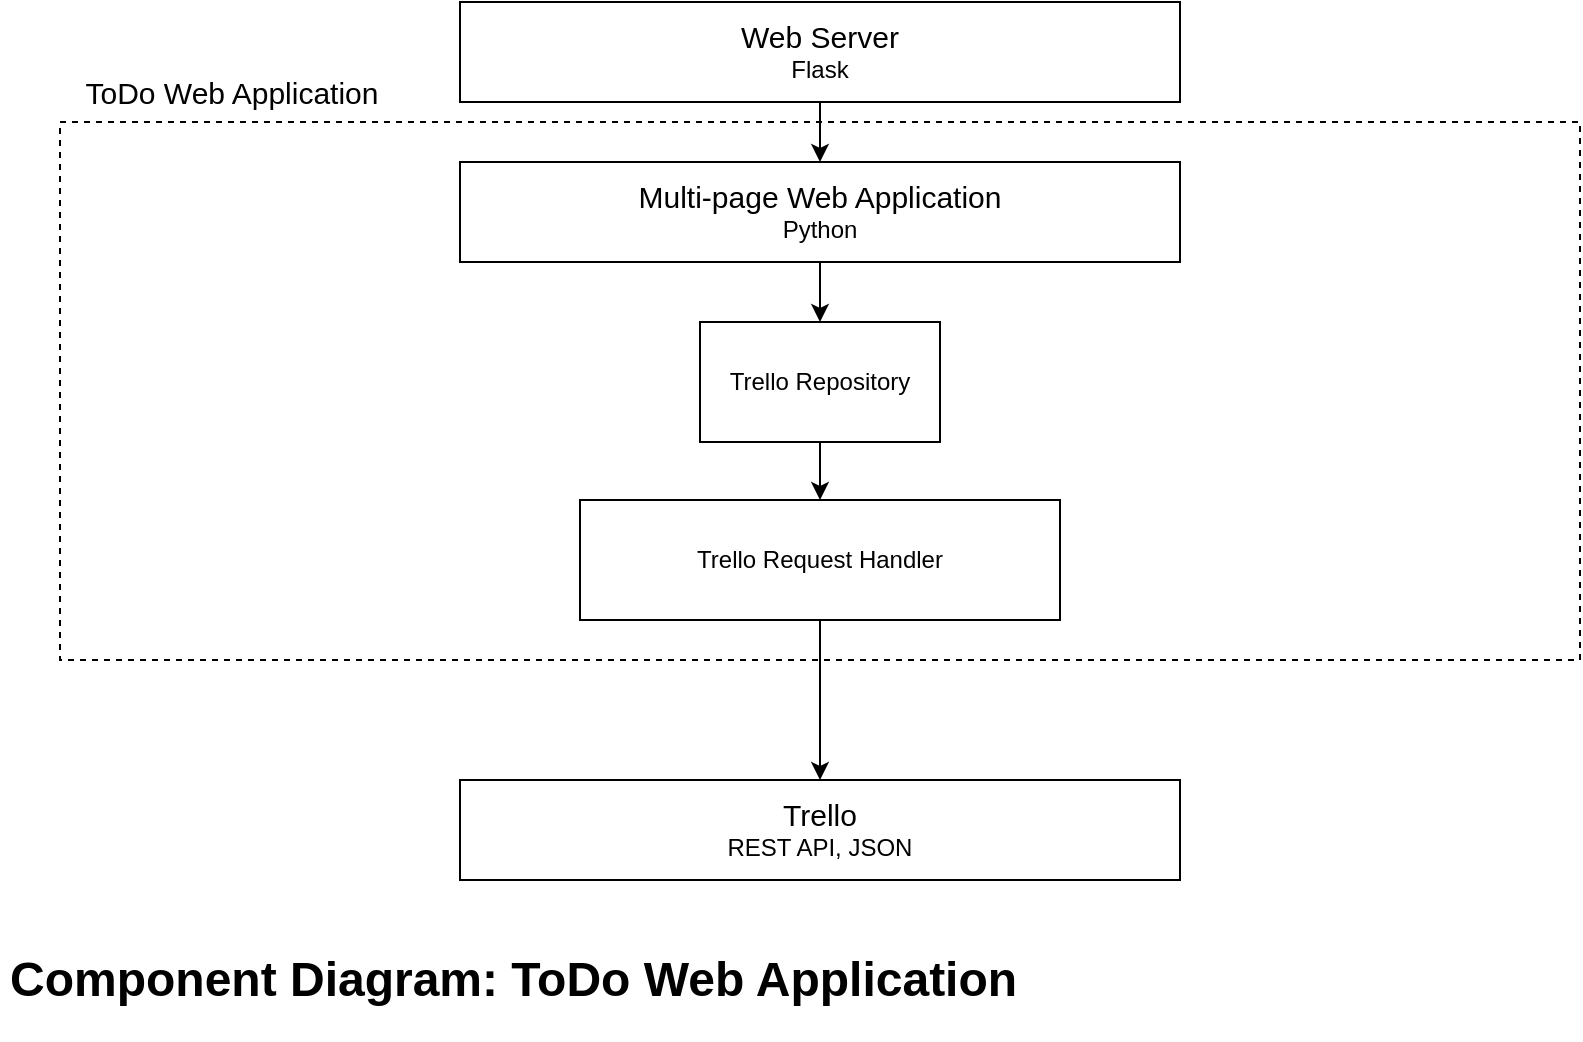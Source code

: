 <mxfile version="15.5.0" type="github">
  <diagram id="UARD5lfIkczkwRzNJLXB" name="Page-1">
    <mxGraphModel dx="864" dy="1756" grid="1" gridSize="10" guides="1" tooltips="1" connect="1" arrows="1" fold="1" page="1" pageScale="1" pageWidth="827" pageHeight="1169" math="0" shadow="0">
      <root>
        <mxCell id="0" />
        <mxCell id="1" parent="0" />
        <mxCell id="zSYbzivvnAXnJtvJsFFF-5" value="" style="rounded=0;whiteSpace=wrap;html=1;dashed=1;" parent="1" vertex="1">
          <mxGeometry x="40" y="21" width="760" height="269" as="geometry" />
        </mxCell>
        <mxCell id="zSYbzivvnAXnJtvJsFFF-16" value="" style="edgeStyle=orthogonalEdgeStyle;rounded=0;orthogonalLoop=1;jettySize=auto;html=1;fontSize=15;" parent="1" source="zSYbzivvnAXnJtvJsFFF-3" target="zSYbzivvnAXnJtvJsFFF-15" edge="1">
          <mxGeometry relative="1" as="geometry" />
        </mxCell>
        <mxCell id="zSYbzivvnAXnJtvJsFFF-3" value="Trello Request Handler" style="rounded=0;whiteSpace=wrap;html=1;" parent="1" vertex="1">
          <mxGeometry x="300" y="210" width="240" height="60" as="geometry" />
        </mxCell>
        <mxCell id="zSYbzivvnAXnJtvJsFFF-6" value="&lt;h1&gt;Component Diagram: ToDo Web Application&lt;/h1&gt;" style="text;html=1;strokeColor=none;fillColor=none;spacing=5;spacingTop=-20;whiteSpace=wrap;overflow=hidden;rounded=0;dashed=1;" parent="1" vertex="1">
          <mxGeometry x="10" y="430" width="560" height="50" as="geometry" />
        </mxCell>
        <mxCell id="VHPxu2DGKvhJzw0kS8_n-1" value="" style="edgeStyle=orthogonalEdgeStyle;rounded=0;orthogonalLoop=1;jettySize=auto;html=1;fontSize=15;" edge="1" parent="1" source="zSYbzivvnAXnJtvJsFFF-9" target="zSYbzivvnAXnJtvJsFFF-13">
          <mxGeometry relative="1" as="geometry" />
        </mxCell>
        <mxCell id="zSYbzivvnAXnJtvJsFFF-9" value="&lt;font style=&quot;font-size: 15px&quot;&gt;Multi-page Web Application&lt;/font&gt;&lt;br&gt;Python" style="rounded=0;whiteSpace=wrap;html=1;" parent="1" vertex="1">
          <mxGeometry x="240" y="41" width="360" height="50" as="geometry" />
        </mxCell>
        <mxCell id="zSYbzivvnAXnJtvJsFFF-11" style="edgeStyle=orthogonalEdgeStyle;rounded=0;orthogonalLoop=1;jettySize=auto;html=1;exitX=0.5;exitY=1;exitDx=0;exitDy=0;fontSize=15;" parent="1" source="zSYbzivvnAXnJtvJsFFF-10" target="zSYbzivvnAXnJtvJsFFF-9" edge="1">
          <mxGeometry relative="1" as="geometry" />
        </mxCell>
        <mxCell id="zSYbzivvnAXnJtvJsFFF-10" value="&lt;font style=&quot;font-size: 15px&quot;&gt;Web Server&lt;/font&gt;&lt;br&gt;Flask" style="rounded=0;whiteSpace=wrap;html=1;" parent="1" vertex="1">
          <mxGeometry x="240" y="-39" width="360" height="50" as="geometry" />
        </mxCell>
        <mxCell id="zSYbzivvnAXnJtvJsFFF-14" style="edgeStyle=orthogonalEdgeStyle;rounded=0;orthogonalLoop=1;jettySize=auto;html=1;exitX=0.5;exitY=1;exitDx=0;exitDy=0;entryX=0.5;entryY=0;entryDx=0;entryDy=0;fontSize=15;" parent="1" source="zSYbzivvnAXnJtvJsFFF-13" target="zSYbzivvnAXnJtvJsFFF-3" edge="1">
          <mxGeometry relative="1" as="geometry" />
        </mxCell>
        <mxCell id="zSYbzivvnAXnJtvJsFFF-13" value="Trello Repository" style="rounded=0;whiteSpace=wrap;html=1;" parent="1" vertex="1">
          <mxGeometry x="360" y="121" width="120" height="60" as="geometry" />
        </mxCell>
        <mxCell id="zSYbzivvnAXnJtvJsFFF-15" value="&lt;span&gt;&lt;font style=&quot;font-size: 15px&quot;&gt;Trello&lt;/font&gt;&lt;br&gt;REST API, JSON&lt;br&gt;&lt;/span&gt;" style="rounded=0;whiteSpace=wrap;html=1;" parent="1" vertex="1">
          <mxGeometry x="240" y="350" width="360" height="50" as="geometry" />
        </mxCell>
        <mxCell id="zSYbzivvnAXnJtvJsFFF-17" value="ToDo Web Application" style="text;html=1;strokeColor=none;fillColor=none;align=center;verticalAlign=middle;whiteSpace=wrap;rounded=0;fontSize=15;" parent="1" vertex="1">
          <mxGeometry x="16" y="-9" width="220" height="30" as="geometry" />
        </mxCell>
      </root>
    </mxGraphModel>
  </diagram>
</mxfile>
